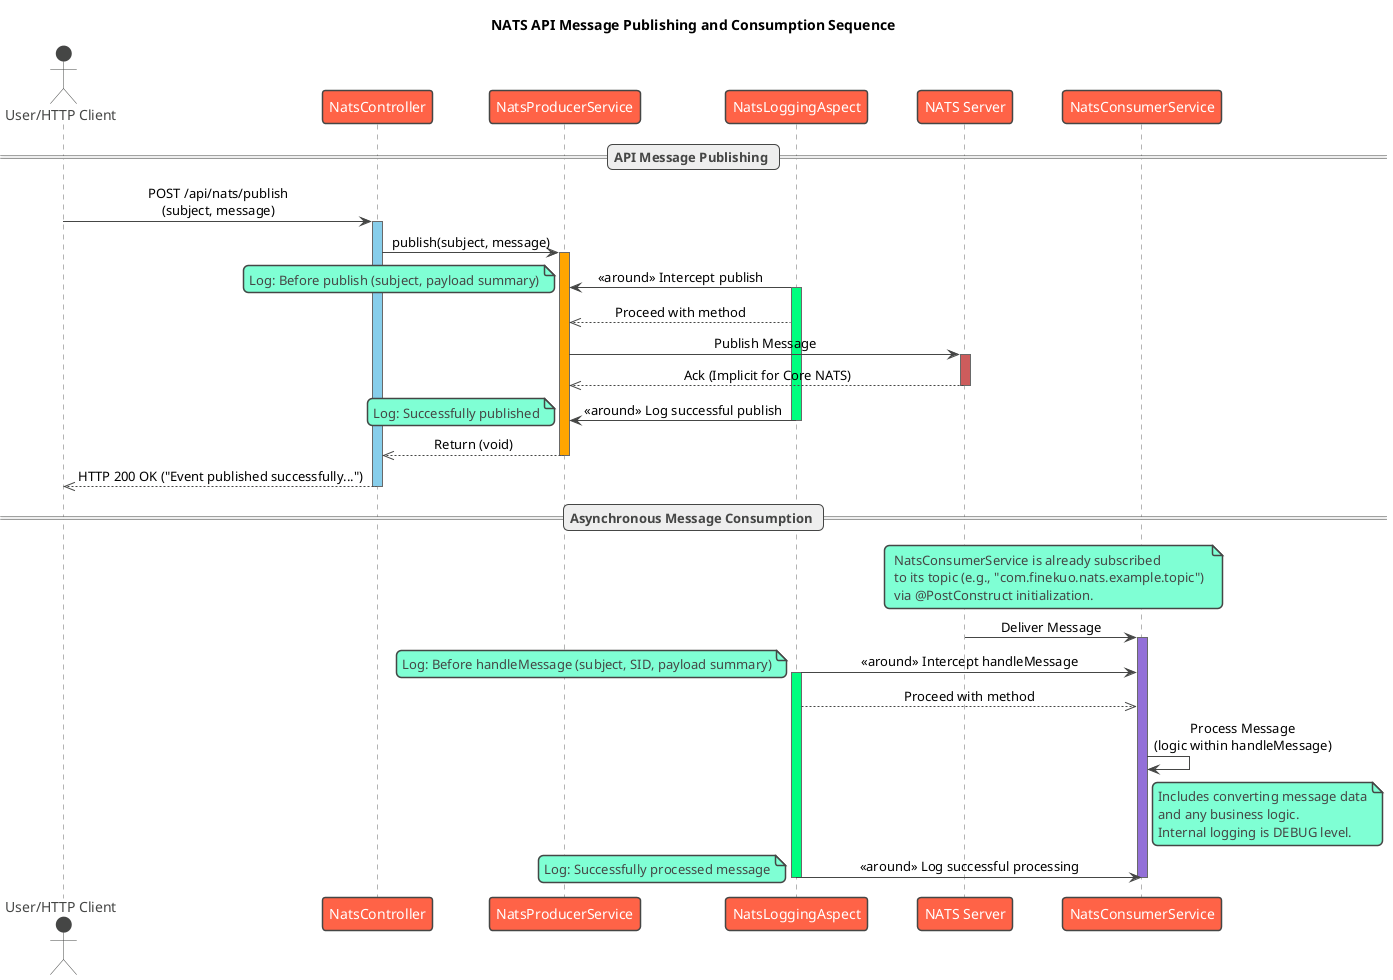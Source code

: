 @startuml nats-api-sequence
!theme vibrant

title NATS API Message Publishing and Consumption Sequence

actor "User/HTTP Client" as Client
participant "NatsController" as Controller
participant "NatsProducerService" as ProducerService
participant "NatsLoggingAspect" as LoggingAspect
participant "NATS Server" as NatsServer
participant "NatsConsumerService" as ConsumerService

skinparam sequenceMessageAlign center
skinparam roundcorner 10
skinparam ParticipantPadding 20
skinparam BoxPadding 10

== API Message Publishing ==

Client -> Controller: POST /api/nats/publish\n(subject, message)
activate Controller #SkyBlue

Controller -> ProducerService: publish(subject, message)
activate ProducerService #Orange

LoggingAspect -> ProducerService: <<around>> Intercept publish
note left: Log: Before publish (subject, payload summary)
activate LoggingAspect #SpringGreen
LoggingAspect -->> ProducerService: Proceed with method

ProducerService -> NatsServer: Publish Message
activate NatsServer #IndianRed
NatsServer -->> ProducerService: Ack (Implicit for Core NATS)
deactivate NatsServer

LoggingAspect -> ProducerService: <<around>> Log successful publish
note left: Log: Successfully published
deactivate LoggingAspect

ProducerService -->> Controller: Return (void)
deactivate ProducerService

Controller -->> Client: HTTP 200 OK ("Event published successfully...")
deactivate Controller

== Asynchronous Message Consumption ==

note over NatsServer, ConsumerService: NatsConsumerService is already subscribed\nto its topic (e.g., "com.finekuo.nats.example.topic")\nvia @PostConstruct initialization.

NatsServer -> ConsumerService: Deliver Message
activate ConsumerService #MediumPurple

LoggingAspect -> ConsumerService: <<around>> Intercept handleMessage
note left: Log: Before handleMessage (subject, SID, payload summary)
activate LoggingAspect #SpringGreen
LoggingAspect -->> ConsumerService: Proceed with method

ConsumerService -> ConsumerService: Process Message\n(logic within handleMessage)
note right of ConsumerService
  Includes converting message data
  and any business logic.
  Internal logging is DEBUG level.
end note

LoggingAspect -> ConsumerService: <<around>> Log successful processing
note left: Log: Successfully processed message
deactivate LoggingAspect

deactivate ConsumerService

@enduml
